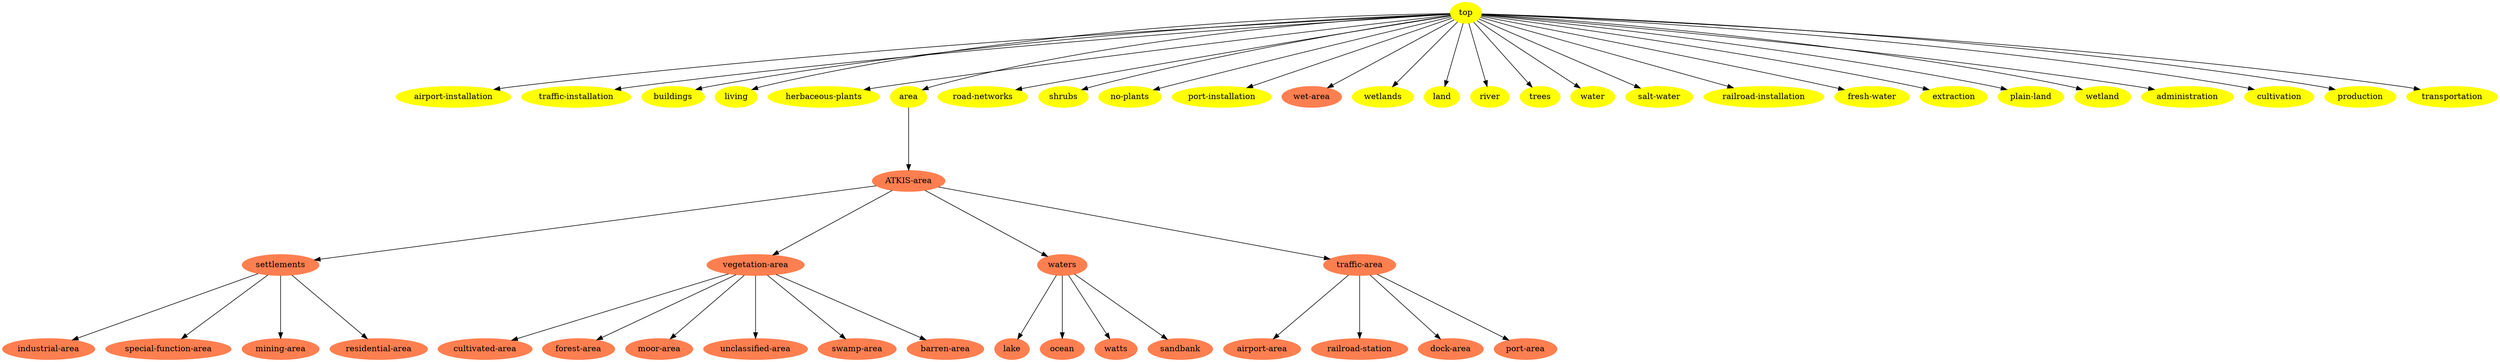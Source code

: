 digraph generated {
  ratio=fill;
  ranksep=1.5;
  node [style=filled];
  top[color=yellow];

  "airport-installation"[color=yellow,fontcolor=black];
  {top} ->"airport-installation";

  "settlements"[color=coral,fontcolor=black];
  "ATKIS-area"-> {  "settlements"; };

  "cultivated-area"[color=coral,fontcolor=black];
  "vegetation-area"-> {  "cultivated-area"; };

  "industrial-area"[color=coral,fontcolor=black];
  "settlements"-> {  "industrial-area"; };

  "traffic-installation"[color=yellow,fontcolor=black];
  {top} ->"traffic-installation";

  "buildings"[color=yellow,fontcolor=black];
  {top} ->"buildings";

  "living"[color=yellow,fontcolor=black];
  {top} ->"living";

  "herbaceous-plants"[color=yellow,fontcolor=black];
  {top} ->"herbaceous-plants";

  "ATKIS-area"[color=coral,fontcolor=black];
  "area"-> {  "ATKIS-area"; };

  "road-networks"[color=yellow,fontcolor=black];
  {top} ->"road-networks";

  "shrubs"[color=yellow,fontcolor=black];
  {top} ->"shrubs";

  "special-function-area"[color=coral,fontcolor=black];
  "settlements"-> {  "special-function-area"; };

  "forest-area"[color=coral,fontcolor=black];
  "vegetation-area"-> {  "forest-area"; };

  "waters"[color=coral,fontcolor=black];
  "ATKIS-area"-> {  "waters"; };

  "no-plants"[color=yellow,fontcolor=black];
  {top} ->"no-plants";

  "port-installation"[color=yellow,fontcolor=black];
  {top} ->"port-installation";

  "moor-area"[color=coral,fontcolor=black];
  "vegetation-area"-> {  "moor-area"; };

  "wet-area"[color=coral,fontcolor=black];
  {top} ->"wet-area";

  "wetlands"[color=yellow,fontcolor=black];
  {top} ->"wetlands";

  "unclassified-area"[color=coral,fontcolor=black];
  "vegetation-area"-> {  "unclassified-area"; };

  "area"[color=yellow,fontcolor=black];
  {top} ->"area";

  "lake"[color=coral,fontcolor=black];
  "waters"-> {  "lake"; };

  "land"[color=yellow,fontcolor=black];
  {top} ->"land";

  "airport-area"[color=coral,fontcolor=black];
  "traffic-area"-> {  "airport-area"; };

  "ocean"[color=coral,fontcolor=black];
  "waters"-> {  "ocean"; };

  "river"[color=yellow,fontcolor=black];
  {top} ->"river";

  "trees"[color=yellow,fontcolor=black];
  {top} ->"trees";

  "water"[color=yellow,fontcolor=black];
  {top} ->"water";

  "watts"[color=coral,fontcolor=black];
  "waters"-> {  "watts"; };

  "vegetation-area"[color=coral,fontcolor=black];
  "ATKIS-area"-> {  "vegetation-area"; };

  "salt-water"[color=yellow,fontcolor=black];
  {top} ->"salt-water";

  "railroad-station"[color=coral,fontcolor=black];
  "traffic-area"-> {  "railroad-station"; };

  "railroad-installation"[color=yellow,fontcolor=black];
  {top} ->"railroad-installation";

  "fresh-water"[color=yellow,fontcolor=black];
  {top} ->"fresh-water";

  "dock-area"[color=coral,fontcolor=black];
  "traffic-area"-> {  "dock-area"; };

  "extraction"[color=yellow,fontcolor=black];
  {top} ->"extraction";

  "traffic-area"[color=coral,fontcolor=black];
  "ATKIS-area"-> {  "traffic-area"; };

  "plain-land"[color=yellow,fontcolor=black];
  {top} ->"plain-land";

  "port-area"[color=coral,fontcolor=black];
  "traffic-area"-> {  "port-area"; };

  "wetland"[color=yellow,fontcolor=black];
  {top} ->"wetland";

  "administration"[color=yellow,fontcolor=black];
  {top} ->"administration";

  "swamp-area"[color=coral,fontcolor=black];
  "vegetation-area"-> {  "swamp-area"; };

  "mining-area"[color=coral,fontcolor=black];
  "settlements"-> {  "mining-area"; };

  "cultivation"[color=yellow,fontcolor=black];
  {top} ->"cultivation";

  "production"[color=yellow,fontcolor=black];
  {top} ->"production";

  "transportation"[color=yellow,fontcolor=black];
  {top} ->"transportation";

  "barren-area"[color=coral,fontcolor=black];
  "vegetation-area"-> {  "barren-area"; };

  "sandbank"[color=coral,fontcolor=black];
  "waters"-> {  "sandbank"; };

  "residential-area"[color=coral,fontcolor=black];
  "settlements"-> {  "residential-area"; };
}
